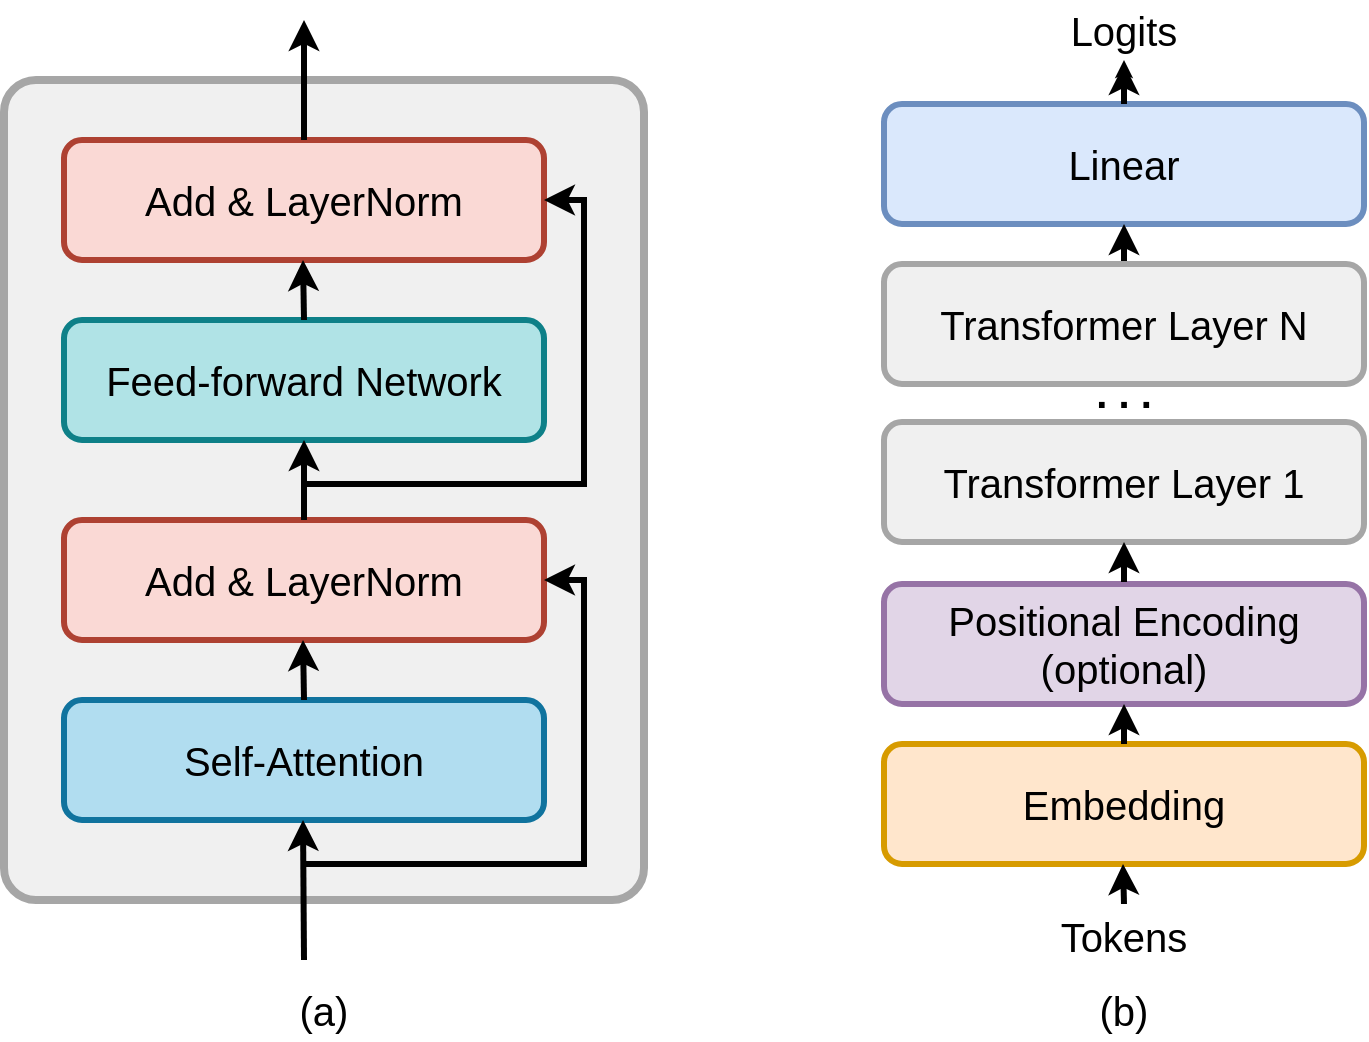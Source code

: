 <mxfile version="24.7.17">
  <diagram name="Page-1" id="0_-_a3WUVpLAPQEfZTsn">
    <mxGraphModel dx="909" dy="642" grid="1" gridSize="10" guides="1" tooltips="1" connect="1" arrows="1" fold="1" page="1" pageScale="1" pageWidth="827" pageHeight="1169" math="1" shadow="0">
      <root>
        <mxCell id="0" />
        <mxCell id="1" parent="0" />
        <mxCell id="_CMiZezSvA6A_bbTY-Fj-1" value="" style="rounded=1;whiteSpace=wrap;html=1;fillColor=#F0F0F0;strokeColor=#A6A6A6;strokeWidth=4;arcSize=5;" vertex="1" parent="1">
          <mxGeometry x="120" y="160" width="320" height="410" as="geometry" />
        </mxCell>
        <mxCell id="_CMiZezSvA6A_bbTY-Fj-2" value="&lt;font style=&quot;font-size: 20px;&quot;&gt;Self-Attention&lt;/font&gt;" style="rounded=1;whiteSpace=wrap;html=1;strokeWidth=3;fillColor=#b1ddf0;strokeColor=#10739e;" vertex="1" parent="1">
          <mxGeometry x="150" y="470" width="240" height="60" as="geometry" />
        </mxCell>
        <mxCell id="_CMiZezSvA6A_bbTY-Fj-3" value="&lt;font style=&quot;font-size: 20px;&quot;&gt;(a)&lt;/font&gt;" style="text;html=1;align=center;verticalAlign=middle;whiteSpace=wrap;rounded=0;" vertex="1" parent="1">
          <mxGeometry x="245" y="610" width="70" height="30" as="geometry" />
        </mxCell>
        <mxCell id="_CMiZezSvA6A_bbTY-Fj-4" value="&lt;font style=&quot;font-size: 20px;&quot;&gt;Add &amp;amp; LayerNorm&lt;/font&gt;" style="rounded=1;whiteSpace=wrap;html=1;strokeWidth=3;fillColor=#fad9d5;strokeColor=#ae4132;" vertex="1" parent="1">
          <mxGeometry x="150" y="380" width="240" height="60" as="geometry" />
        </mxCell>
        <mxCell id="_CMiZezSvA6A_bbTY-Fj-5" value="&lt;font style=&quot;font-size: 20px;&quot;&gt;Feed-forward Network&lt;/font&gt;" style="rounded=1;whiteSpace=wrap;html=1;strokeWidth=3;fillColor=#b0e3e6;strokeColor=#0e8088;" vertex="1" parent="1">
          <mxGeometry x="150" y="280" width="240" height="60" as="geometry" />
        </mxCell>
        <mxCell id="_CMiZezSvA6A_bbTY-Fj-6" value="&lt;span style=&quot;font-size: 20px;&quot;&gt;Add &amp;amp; LayerNorm&lt;/span&gt;" style="rounded=1;whiteSpace=wrap;html=1;strokeWidth=3;fillColor=#fad9d5;strokeColor=#ae4132;" vertex="1" parent="1">
          <mxGeometry x="150" y="190" width="240" height="60" as="geometry" />
        </mxCell>
        <mxCell id="_CMiZezSvA6A_bbTY-Fj-8" value="" style="endArrow=classic;html=1;rounded=0;strokeWidth=3;" edge="1" parent="1">
          <mxGeometry width="50" height="50" relative="1" as="geometry">
            <mxPoint x="270" y="470" as="sourcePoint" />
            <mxPoint x="269.5" y="440" as="targetPoint" />
          </mxGeometry>
        </mxCell>
        <mxCell id="_CMiZezSvA6A_bbTY-Fj-10" value="" style="endArrow=classic;html=1;rounded=0;strokeWidth=3;entryX=0.5;entryY=1;entryDx=0;entryDy=0;" edge="1" parent="1" target="_CMiZezSvA6A_bbTY-Fj-5">
          <mxGeometry width="50" height="50" relative="1" as="geometry">
            <mxPoint x="270" y="380" as="sourcePoint" />
            <mxPoint x="269.5" y="350" as="targetPoint" />
          </mxGeometry>
        </mxCell>
        <mxCell id="_CMiZezSvA6A_bbTY-Fj-11" value="" style="endArrow=classic;html=1;rounded=0;strokeWidth=3;" edge="1" parent="1">
          <mxGeometry width="50" height="50" relative="1" as="geometry">
            <mxPoint x="270" y="280" as="sourcePoint" />
            <mxPoint x="269.5" y="250" as="targetPoint" />
          </mxGeometry>
        </mxCell>
        <mxCell id="_CMiZezSvA6A_bbTY-Fj-12" value="" style="endArrow=classic;html=1;rounded=0;strokeWidth=3;" edge="1" parent="1">
          <mxGeometry width="50" height="50" relative="1" as="geometry">
            <mxPoint x="270" y="600" as="sourcePoint" />
            <mxPoint x="269.5" y="530" as="targetPoint" />
          </mxGeometry>
        </mxCell>
        <mxCell id="_CMiZezSvA6A_bbTY-Fj-13" value="" style="endArrow=classic;html=1;rounded=0;strokeWidth=3;" edge="1" parent="1">
          <mxGeometry width="50" height="50" relative="1" as="geometry">
            <mxPoint x="270" y="552" as="sourcePoint" />
            <mxPoint x="390" y="410" as="targetPoint" />
            <Array as="points">
              <mxPoint x="410" y="552" />
              <mxPoint x="410" y="410" />
            </Array>
          </mxGeometry>
        </mxCell>
        <mxCell id="_CMiZezSvA6A_bbTY-Fj-15" value="" style="endArrow=classic;html=1;rounded=0;strokeWidth=3;" edge="1" parent="1">
          <mxGeometry width="50" height="50" relative="1" as="geometry">
            <mxPoint x="270" y="362" as="sourcePoint" />
            <mxPoint x="390" y="220" as="targetPoint" />
            <Array as="points">
              <mxPoint x="410" y="362" />
              <mxPoint x="410" y="220" />
            </Array>
          </mxGeometry>
        </mxCell>
        <mxCell id="_CMiZezSvA6A_bbTY-Fj-16" value="" style="endArrow=classic;html=1;rounded=0;strokeWidth=3;" edge="1" parent="1">
          <mxGeometry width="50" height="50" relative="1" as="geometry">
            <mxPoint x="270" y="190" as="sourcePoint" />
            <mxPoint x="270" y="130" as="targetPoint" />
          </mxGeometry>
        </mxCell>
        <mxCell id="_CMiZezSvA6A_bbTY-Fj-19" value="&lt;font style=&quot;font-size: 20px;&quot;&gt;(b)&lt;/font&gt;" style="text;html=1;align=center;verticalAlign=middle;whiteSpace=wrap;rounded=0;" vertex="1" parent="1">
          <mxGeometry x="645" y="610" width="70" height="30" as="geometry" />
        </mxCell>
        <mxCell id="_CMiZezSvA6A_bbTY-Fj-20" value="&lt;font style=&quot;font-size: 20px;&quot;&gt;Embedding&lt;/font&gt;" style="rounded=1;whiteSpace=wrap;html=1;strokeWidth=3;fillColor=#ffe6cc;strokeColor=#d79b00;" vertex="1" parent="1">
          <mxGeometry x="560" y="492" width="240" height="60" as="geometry" />
        </mxCell>
        <mxCell id="_CMiZezSvA6A_bbTY-Fj-26" value="" style="endArrow=classic;html=1;rounded=0;strokeWidth=3;" edge="1" parent="1">
          <mxGeometry width="50" height="50" relative="1" as="geometry">
            <mxPoint x="680" y="572" as="sourcePoint" />
            <mxPoint x="679.5" y="552" as="targetPoint" />
          </mxGeometry>
        </mxCell>
        <mxCell id="_CMiZezSvA6A_bbTY-Fj-30" value="&lt;font style=&quot;font-size: 20px;&quot;&gt;Transformer Layer 1&lt;/font&gt;" style="rounded=1;whiteSpace=wrap;html=1;strokeWidth=3;fillColor=#f0f0f0;strokeColor=#a6a6a6;" vertex="1" parent="1">
          <mxGeometry x="560" y="331" width="240" height="60" as="geometry" />
        </mxCell>
        <mxCell id="_CMiZezSvA6A_bbTY-Fj-31" value="&lt;font style=&quot;font-size: 20px;&quot;&gt;Positional Encoding&lt;/font&gt;&lt;div&gt;&lt;font style=&quot;font-size: 20px;&quot;&gt;(optional)&lt;/font&gt;&lt;/div&gt;" style="rounded=1;whiteSpace=wrap;html=1;strokeWidth=3;fillColor=#e1d5e7;strokeColor=#9673a6;" vertex="1" parent="1">
          <mxGeometry x="560" y="412" width="240" height="60" as="geometry" />
        </mxCell>
        <mxCell id="_CMiZezSvA6A_bbTY-Fj-32" value="" style="endArrow=classic;html=1;rounded=0;strokeWidth=3;exitX=0.5;exitY=0;exitDx=0;exitDy=0;entryX=0.5;entryY=1;entryDx=0;entryDy=0;" edge="1" parent="1" source="_CMiZezSvA6A_bbTY-Fj-20" target="_CMiZezSvA6A_bbTY-Fj-31">
          <mxGeometry width="50" height="50" relative="1" as="geometry">
            <mxPoint x="689.5" y="602" as="sourcePoint" />
            <mxPoint x="689.5" y="562" as="targetPoint" />
          </mxGeometry>
        </mxCell>
        <mxCell id="_CMiZezSvA6A_bbTY-Fj-34" value="" style="endArrow=classic;html=1;rounded=0;strokeWidth=3;exitX=0.5;exitY=0;exitDx=0;exitDy=0;entryX=0.5;entryY=1;entryDx=0;entryDy=0;" edge="1" parent="1" target="_CMiZezSvA6A_bbTY-Fj-30">
          <mxGeometry width="50" height="50" relative="1" as="geometry">
            <mxPoint x="680" y="411" as="sourcePoint" />
            <mxPoint x="680" y="381" as="targetPoint" />
          </mxGeometry>
        </mxCell>
        <mxCell id="_CMiZezSvA6A_bbTY-Fj-44" value="" style="edgeStyle=orthogonalEdgeStyle;rounded=0;orthogonalLoop=1;jettySize=auto;html=1;" edge="1" parent="1" source="_CMiZezSvA6A_bbTY-Fj-36" target="_CMiZezSvA6A_bbTY-Fj-41">
          <mxGeometry relative="1" as="geometry" />
        </mxCell>
        <mxCell id="_CMiZezSvA6A_bbTY-Fj-36" value="&lt;font style=&quot;font-size: 20px;&quot;&gt;Linear&lt;/font&gt;" style="rounded=1;whiteSpace=wrap;html=1;strokeWidth=3;fillColor=#dae8fc;strokeColor=#6c8ebf;" vertex="1" parent="1">
          <mxGeometry x="560" y="172" width="240" height="60" as="geometry" />
        </mxCell>
        <mxCell id="_CMiZezSvA6A_bbTY-Fj-37" value="" style="endArrow=classic;html=1;rounded=0;strokeWidth=3;entryX=0.5;entryY=1;entryDx=0;entryDy=0;exitX=0.5;exitY=0;exitDx=0;exitDy=0;" edge="1" parent="1" target="_CMiZezSvA6A_bbTY-Fj-36" source="_CMiZezSvA6A_bbTY-Fj-42">
          <mxGeometry width="50" height="50" relative="1" as="geometry">
            <mxPoint x="680" y="272" as="sourcePoint" />
            <mxPoint x="680" y="252" as="targetPoint" />
          </mxGeometry>
        </mxCell>
        <mxCell id="_CMiZezSvA6A_bbTY-Fj-38" value="" style="endArrow=classic;html=1;rounded=0;strokeWidth=3;" edge="1" parent="1">
          <mxGeometry width="50" height="50" relative="1" as="geometry">
            <mxPoint x="680" y="172" as="sourcePoint" />
            <mxPoint x="680" y="152" as="targetPoint" />
          </mxGeometry>
        </mxCell>
        <mxCell id="_CMiZezSvA6A_bbTY-Fj-39" value="&lt;span style=&quot;font-size: 20px;&quot;&gt;&lt;b&gt;. . .&lt;/b&gt;&lt;/span&gt;" style="text;html=1;align=center;verticalAlign=middle;whiteSpace=wrap;rounded=0;" vertex="1" parent="1">
          <mxGeometry x="650" y="301" width="60" height="30" as="geometry" />
        </mxCell>
        <mxCell id="_CMiZezSvA6A_bbTY-Fj-40" value="&lt;span style=&quot;font-size: 20px;&quot;&gt;Tokens&lt;/span&gt;" style="text;html=1;align=center;verticalAlign=middle;whiteSpace=wrap;rounded=0;" vertex="1" parent="1">
          <mxGeometry x="610" y="573" width="140" height="30" as="geometry" />
        </mxCell>
        <mxCell id="_CMiZezSvA6A_bbTY-Fj-41" value="&lt;span style=&quot;font-size: 20px;&quot;&gt;Logits&lt;/span&gt;" style="text;html=1;align=center;verticalAlign=middle;whiteSpace=wrap;rounded=0;" vertex="1" parent="1">
          <mxGeometry x="610" y="120" width="140" height="30" as="geometry" />
        </mxCell>
        <mxCell id="_CMiZezSvA6A_bbTY-Fj-42" value="&lt;font style=&quot;font-size: 20px;&quot;&gt;Transformer Layer N&lt;/font&gt;" style="rounded=1;whiteSpace=wrap;html=1;strokeWidth=3;fillColor=#f0f0f0;strokeColor=#a6a6a6;" vertex="1" parent="1">
          <mxGeometry x="560" y="252" width="240" height="60" as="geometry" />
        </mxCell>
      </root>
    </mxGraphModel>
  </diagram>
</mxfile>
